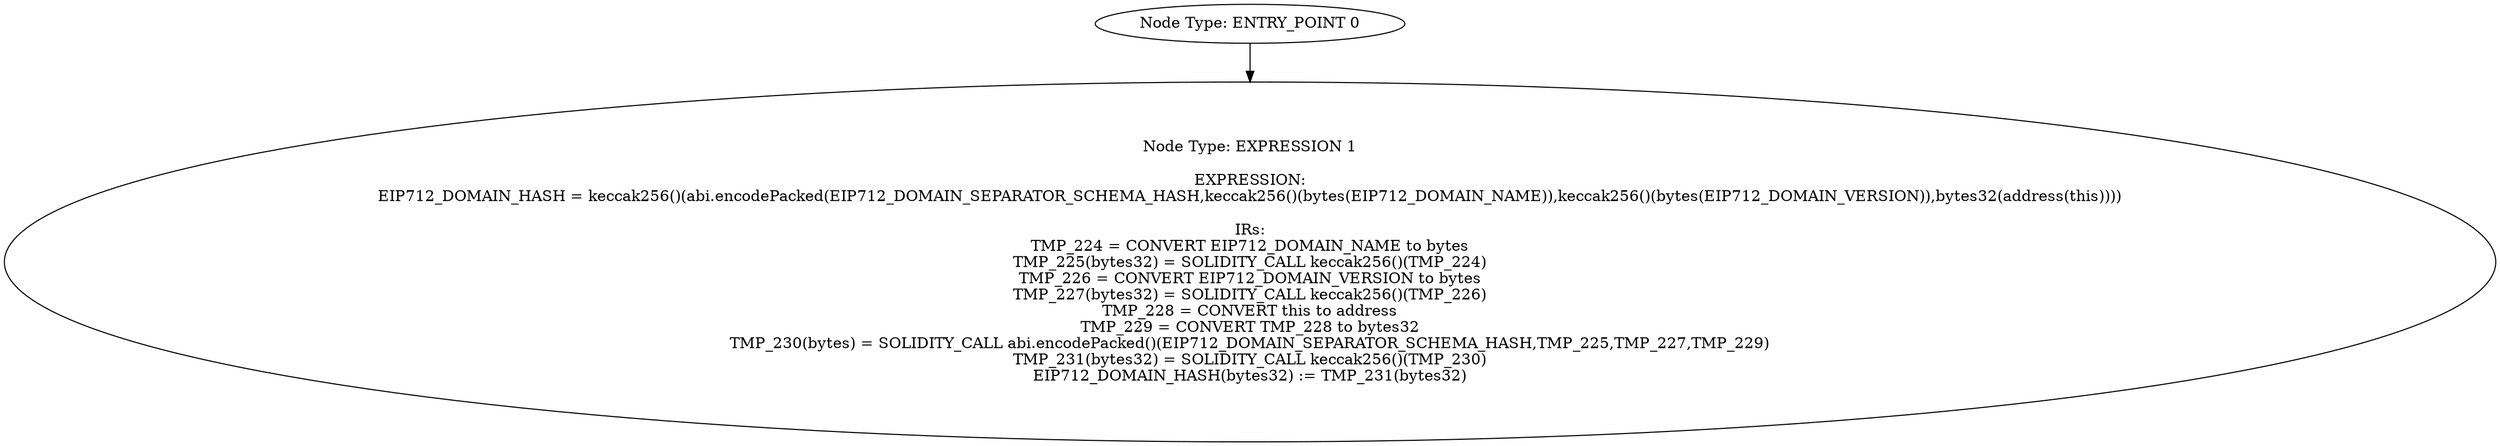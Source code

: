 digraph{
0[label="Node Type: ENTRY_POINT 0
"];
0->1;
1[label="Node Type: EXPRESSION 1

EXPRESSION:
EIP712_DOMAIN_HASH = keccak256()(abi.encodePacked(EIP712_DOMAIN_SEPARATOR_SCHEMA_HASH,keccak256()(bytes(EIP712_DOMAIN_NAME)),keccak256()(bytes(EIP712_DOMAIN_VERSION)),bytes32(address(this))))

IRs:
TMP_224 = CONVERT EIP712_DOMAIN_NAME to bytes
TMP_225(bytes32) = SOLIDITY_CALL keccak256()(TMP_224)
TMP_226 = CONVERT EIP712_DOMAIN_VERSION to bytes
TMP_227(bytes32) = SOLIDITY_CALL keccak256()(TMP_226)
TMP_228 = CONVERT this to address
TMP_229 = CONVERT TMP_228 to bytes32
TMP_230(bytes) = SOLIDITY_CALL abi.encodePacked()(EIP712_DOMAIN_SEPARATOR_SCHEMA_HASH,TMP_225,TMP_227,TMP_229)
TMP_231(bytes32) = SOLIDITY_CALL keccak256()(TMP_230)
EIP712_DOMAIN_HASH(bytes32) := TMP_231(bytes32)"];
}
